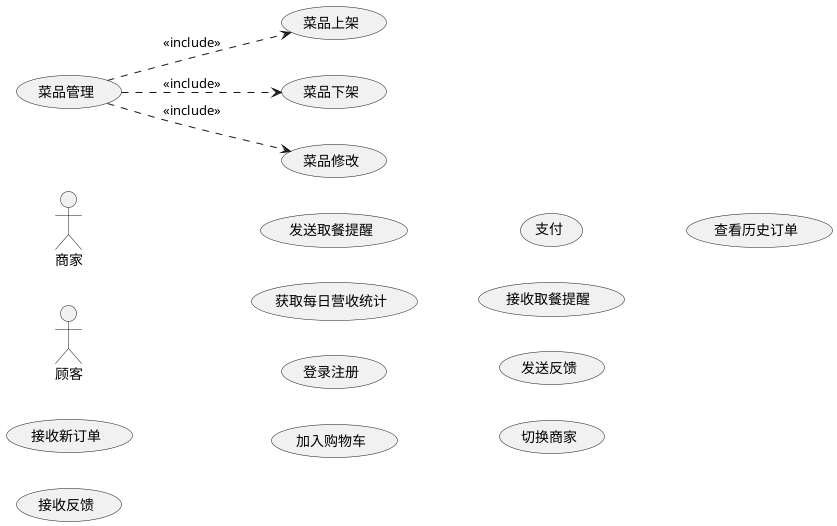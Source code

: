 @startuml
'https://plantuml.com/use-case-diagram

:商家: as merchant
:顾客: as customer

left to right direction

'rectangle 智能点餐系统 {
    (接收新订单) as receiveOrder
    (接收反馈) as receiveSuggestion
    (发送取餐提醒) as inform
    (菜品管理) as dishManage
    (菜品上架) as dishManage1
    (菜品下架) as dishManage2
    (菜品修改) as dishManage3
    (获取每日营收统计) as revenue
    (登录注册) as (login)

    (加入购物车) as cart
    (支付) as pay
    (接收取餐提醒) as beInformed
    (发送反馈) as suggest
    (切换商家) as switchMerchant
    (查看历史订单) as orderHistory
'}




'merchant -- (login)
'merchant -- inform
'merchant -- receiveOrder
'merchant -- receiveSuggestion
'merchant -- dishManage
dishManage ..> dishManage1 : <<include>>
dishManage ..> dishManage2 : <<include>>
dishManage ..> dishManage3 : <<include>>
'merchant -- revenue


'customer -- (login)
'customer -- beInformed
'customer -- cart
'customer -- pay
'customer -- suggest
'customer -- switchMerchant
'customer -- orderHistory


@enduml